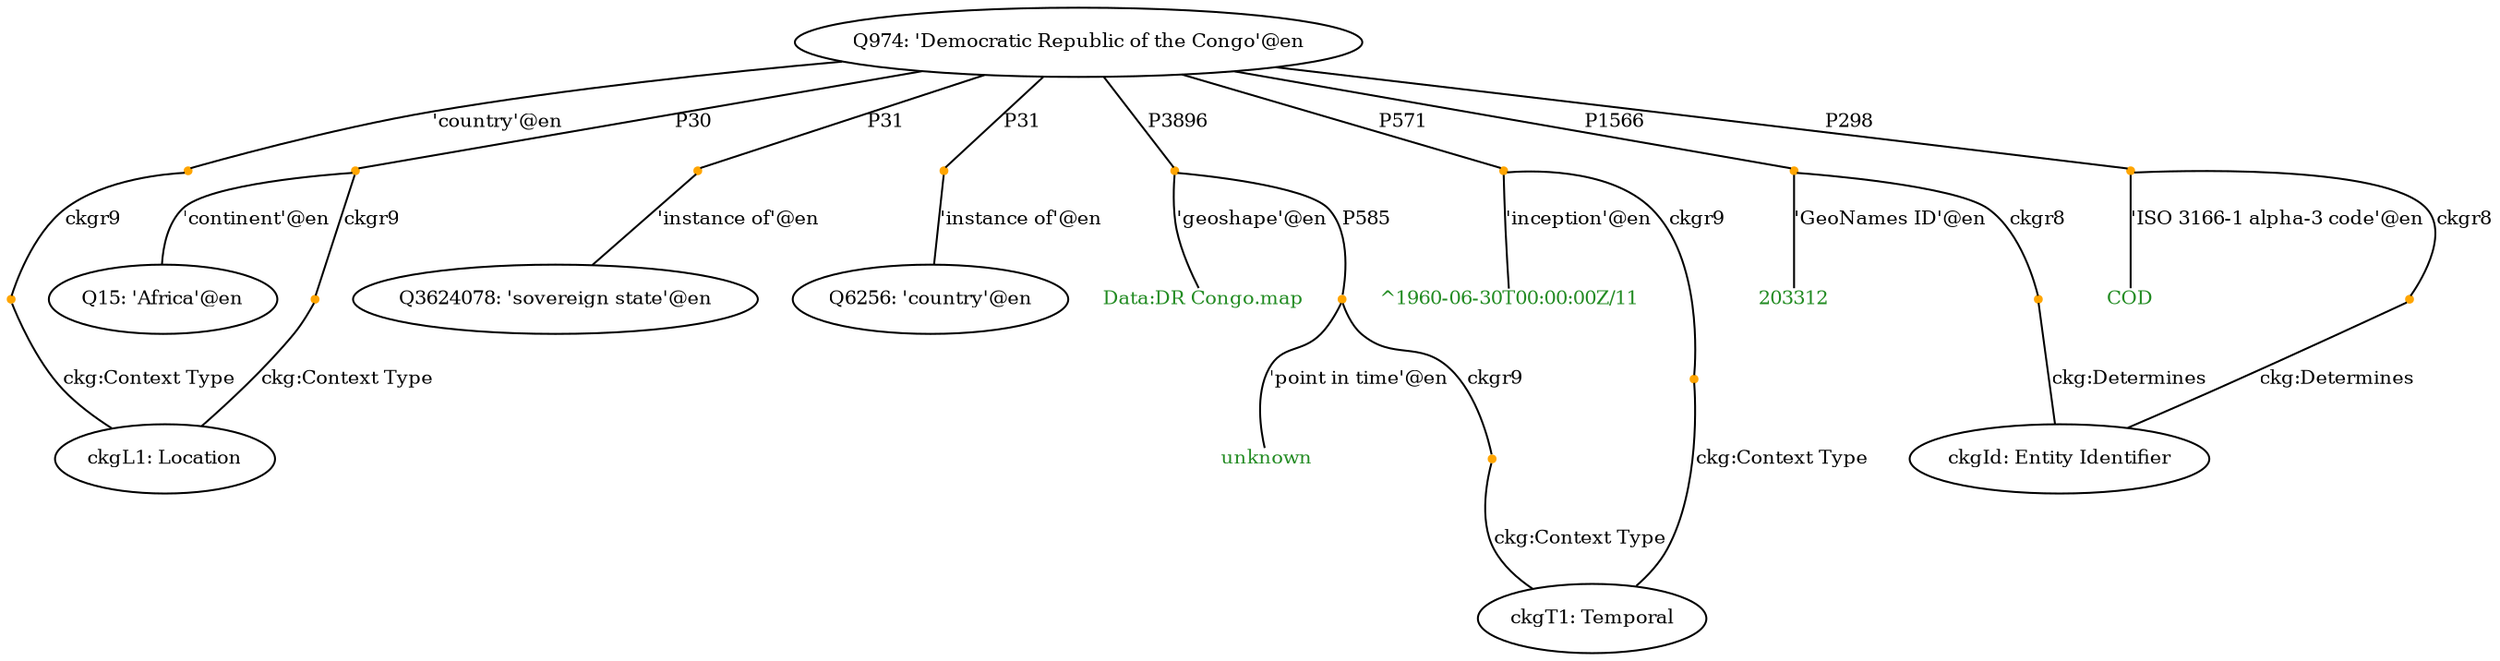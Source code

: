 strict graph "Congo-K0-Q974-all.tsv" {
	fontsize=20
	node [color="" fontcolor=black fontsize=10 shape=ellipse style=""]
	Q974 [label="Q974: 'Democratic Republic of the Congo'@en"]
	node [color="" fontcolor=black fontsize=10 shape=ellipse style=""]
	Q974 [label="Q974: 'Democratic Republic of the Congo'@en"]
	node [color=orange fontsize=10 shape=point style=filled]
	"Q974-P17-Q974-c1df9d0e-0" [label=""]
	edge [fontsize=10]
	Q974 -- "Q974-P17-Q974-c1df9d0e-0" [label=P17]
	"Q974-P17-Q974-c1df9d0e-0" -- Q974 [label="'country'@en"]
	node [color="" fontcolor=black fontsize=10 shape=ellipse style=""]
	Q974 [label="Q974: 'Democratic Republic of the Congo'@en"]
	node [color="" fontcolor=black fontsize=10 shape=ellipse style=""]
	Q15 [label="Q15: 'Africa'@en"]
	node [color=orange fontsize=10 shape=point style=filled]
	"Q974-P30-Q15-71d5f7ad-0" [label=""]
	edge [fontsize=10]
	Q974 -- "Q974-P30-Q15-71d5f7ad-0" [label=P30]
	"Q974-P30-Q15-71d5f7ad-0" -- Q15 [label="'continent'@en"]
	node [color="" fontcolor=black fontsize=10 shape=ellipse style=""]
	Q974 [label="Q974: 'Democratic Republic of the Congo'@en"]
	node [color="" fontcolor=black fontsize=10 shape=ellipse style=""]
	Q3624078 [label="Q3624078: 'sovereign state'@en"]
	node [color=orange fontsize=10 shape=point style=filled]
	"Q974-P31-Q3624078-07f99e15-0" [label=""]
	edge [fontsize=10]
	Q974 -- "Q974-P31-Q3624078-07f99e15-0" [label=P31]
	"Q974-P31-Q3624078-07f99e15-0" -- Q3624078 [label="'instance of'@en"]
	node [color="" fontcolor=black fontsize=10 shape=ellipse style=""]
	Q974 [label="Q974: 'Democratic Republic of the Congo'@en"]
	node [color="" fontcolor=black fontsize=10 shape=ellipse style=""]
	Q6256 [label="Q6256: 'country'@en"]
	node [color=orange fontsize=10 shape=point style=filled]
	"Q974-P31-Q6256-63e9d026-0" [label=""]
	edge [fontsize=10]
	Q974 -- "Q974-P31-Q6256-63e9d026-0" [label=P31]
	"Q974-P31-Q6256-63e9d026-0" -- Q6256 [label="'instance of'@en"]
	node [color="" fontcolor=black fontsize=10 shape=ellipse style=""]
	Q974 [label="Q974: 'Democratic Republic of the Congo'@en"]
	node [color="" fontcolor=forestgreen fontsize=10 shape=plain style=""]
	"Q974-P3896-98cc94-eb023aa9-0Data_DR Congo.map" [label="Data:DR Congo.map"]
	node [color=orange fontsize=10 shape=point style=filled]
	"Q974-P3896-98cc94-eb023aa9-0" [label=""]
	edge [fontsize=10]
	Q974 -- "Q974-P3896-98cc94-eb023aa9-0" [label=P3896]
	"Q974-P3896-98cc94-eb023aa9-0" -- "Q974-P3896-98cc94-eb023aa9-0Data_DR Congo.map" [label="'geoshape'@en"]
	node [color="" fontcolor=black fontsize=10 shape=ellipse style=""]
	Q974 [label="Q974: 'Democratic Republic of the Congo'@en"]
	node [color="" fontcolor=forestgreen fontsize=10 shape=plain style=""]
	"Q974-P571-938147-2440b1f8-0^1960-06-30T00_00_00Z/11" [label="^1960-06-30T00:00:00Z/11"]
	node [color=orange fontsize=10 shape=point style=filled]
	"Q974-P571-938147-2440b1f8-0" [label=""]
	edge [fontsize=10]
	Q974 -- "Q974-P571-938147-2440b1f8-0" [label=P571]
	"Q974-P571-938147-2440b1f8-0" -- "Q974-P571-938147-2440b1f8-0^1960-06-30T00_00_00Z/11" [label="'inception'@en"]
	node [color=orange fontsize=10 shape=point style=filled]
	"Q974-P17-Q974-c1df9d0e-0" [label=""]
	node [color="" fontcolor=black fontsize=10 shape=ellipse style=""]
	ckgL1 [label="ckgL1: Location"]
	node [color=orange fontsize=10 shape=point style=filled]
	"Q974-P17-Q974-c1df9d0e-0-P17" [label=""]
	edge [fontsize=10]
	"Q974-P17-Q974-c1df9d0e-0" -- "Q974-P17-Q974-c1df9d0e-0-P17" [label=ckgr9]
	"Q974-P17-Q974-c1df9d0e-0-P17" -- ckgL1 [label="ckg:Context Type"]
	node [color=orange fontsize=10 shape=point style=filled]
	"Q974-P30-Q15-71d5f7ad-0" [label=""]
	node [color="" fontcolor=black fontsize=10 shape=ellipse style=""]
	ckgL1 [label="ckgL1: Location"]
	node [color=orange fontsize=10 shape=point style=filled]
	"Q974-P30-Q15-71d5f7ad-0-P30" [label=""]
	edge [fontsize=10]
	"Q974-P30-Q15-71d5f7ad-0" -- "Q974-P30-Q15-71d5f7ad-0-P30" [label=ckgr9]
	"Q974-P30-Q15-71d5f7ad-0-P30" -- ckgL1 [label="ckg:Context Type"]
	node [color=orange fontsize=10 shape=point style=filled]
	"Q974-P3896-98cc94-eb023aa9-0" [label=""]
	node [color="" fontcolor=forestgreen fontsize=10 shape=plain style=""]
	"Q974-P3896-98cc94-eb023aa9-0-P585unknown" [label=unknown]
	node [color=orange fontsize=10 shape=point style=filled]
	"Q974-P3896-98cc94-eb023aa9-0-P585" [label=""]
	edge [fontsize=10]
	"Q974-P3896-98cc94-eb023aa9-0" -- "Q974-P3896-98cc94-eb023aa9-0-P585" [label=P585]
	"Q974-P3896-98cc94-eb023aa9-0-P585" -- "Q974-P3896-98cc94-eb023aa9-0-P585unknown" [label="'point in time'@en"]
	node [color=orange fontsize=10 shape=point style=filled]
	"Q974-P3896-98cc94-eb023aa9-0-P585" [label=""]
	node [color="" fontcolor=black fontsize=10 shape=ellipse style=""]
	ckgT1 [label="ckgT1: Temporal"]
	node [color=orange fontsize=10 shape=point style=filled]
	"Q974-P3896-98cc94-eb023aa9-0-P585-ckgT1" [label=""]
	edge [fontsize=10]
	"Q974-P3896-98cc94-eb023aa9-0-P585" -- "Q974-P3896-98cc94-eb023aa9-0-P585-ckgT1" [label=ckgr9]
	"Q974-P3896-98cc94-eb023aa9-0-P585-ckgT1" -- ckgT1 [label="ckg:Context Type"]
	node [color=orange fontsize=10 shape=point style=filled]
	"Q974-P571-938147-2440b1f8-0" [label=""]
	node [color="" fontcolor=black fontsize=10 shape=ellipse style=""]
	ckgT1 [label="ckgT1: Temporal"]
	node [color=orange fontsize=10 shape=point style=filled]
	"Q974-P571-938147-2440b1f8-0-P571" [label=""]
	edge [fontsize=10]
	"Q974-P571-938147-2440b1f8-0" -- "Q974-P571-938147-2440b1f8-0-P571" [label=ckgr9]
	"Q974-P571-938147-2440b1f8-0-P571" -- ckgT1 [label="ckg:Context Type"]
	node [color="" fontcolor=black fontsize=10 shape=ellipse style=""]
	Q974 [label="Q974: 'Democratic Republic of the Congo'@en"]
	node [color="" fontcolor=forestgreen fontsize=10 shape=plain style=""]
	"Q974-P1566-8ec5aa-8bc02dba-0203312" [label=203312]
	node [color=orange fontsize=10 shape=point style=filled]
	"Q974-P1566-8ec5aa-8bc02dba-0" [label=""]
	edge [fontsize=10]
	Q974 -- "Q974-P1566-8ec5aa-8bc02dba-0" [label=P1566]
	"Q974-P1566-8ec5aa-8bc02dba-0" -- "Q974-P1566-8ec5aa-8bc02dba-0203312" [label="'GeoNames ID'@en"]
	node [color=orange fontsize=10 shape=point style=filled]
	"Q974-P1566-8ec5aa-8bc02dba-0" [label=""]
	node [color="" fontcolor=black fontsize=10 shape=ellipse style=""]
	ckgId [label="ckgId: Entity Identifier"]
	node [color=orange fontsize=10 shape=point style=filled]
	"Q974-P1566-8ec5aa-8bc02dba-0-P1566" [label=""]
	edge [fontsize=10]
	"Q974-P1566-8ec5aa-8bc02dba-0" -- "Q974-P1566-8ec5aa-8bc02dba-0-P1566" [label=ckgr8]
	"Q974-P1566-8ec5aa-8bc02dba-0-P1566" -- ckgId [label="ckg:Determines"]
	node [color="" fontcolor=black fontsize=10 shape=ellipse style=""]
	Q974 [label="Q974: 'Democratic Republic of the Congo'@en"]
	node [color="" fontcolor=forestgreen fontsize=10 shape=plain style=""]
	"Q974-P1566-8ec5aa-8bc02dba-0203312" [label=203312]
	node [color=orange fontsize=10 shape=point style=filled]
	"Q974-P1566-8ec5aa-8bc02dba-0" [label=""]
	edge [fontsize=10]
	Q974 -- "Q974-P1566-8ec5aa-8bc02dba-0" [label=P1566]
	"Q974-P1566-8ec5aa-8bc02dba-0" -- "Q974-P1566-8ec5aa-8bc02dba-0203312" [label="'GeoNames ID'@en"]
	node [color=orange fontsize=10 shape=point style=filled]
	"Q974-P1566-8ec5aa-8bc02dba-0" [label=""]
	node [color="" fontcolor=black fontsize=10 shape=ellipse style=""]
	ckgId [label="ckgId: Entity Identifier"]
	node [color=orange fontsize=10 shape=point style=filled]
	"Q974-P1566-8ec5aa-8bc02dba-0-P1566" [label=""]
	edge [fontsize=10]
	"Q974-P1566-8ec5aa-8bc02dba-0" -- "Q974-P1566-8ec5aa-8bc02dba-0-P1566" [label=ckgr8]
	"Q974-P1566-8ec5aa-8bc02dba-0-P1566" -- ckgId [label="ckg:Determines"]
	node [color="" fontcolor=black fontsize=10 shape=ellipse style=""]
	Q974 [label="Q974: 'Democratic Republic of the Congo'@en"]
	node [color="" fontcolor=forestgreen fontsize=10 shape=plain style=""]
	"Q974-P298-7571fb-35b6152e-0COD" [label=COD]
	node [color=orange fontsize=10 shape=point style=filled]
	"Q974-P298-7571fb-35b6152e-0" [label=""]
	edge [fontsize=10]
	Q974 -- "Q974-P298-7571fb-35b6152e-0" [label=P298]
	"Q974-P298-7571fb-35b6152e-0" -- "Q974-P298-7571fb-35b6152e-0COD" [label="'ISO 3166-1 alpha-3 code'@en"]
	node [color=orange fontsize=10 shape=point style=filled]
	"Q974-P298-7571fb-35b6152e-0" [label=""]
	node [color="" fontcolor=black fontsize=10 shape=ellipse style=""]
	ckgId [label="ckgId: Entity Identifier"]
	node [color=orange fontsize=10 shape=point style=filled]
	"Q974-P298-7571fb-35b6152e-0-P298" [label=""]
	edge [fontsize=10]
	"Q974-P298-7571fb-35b6152e-0" -- "Q974-P298-7571fb-35b6152e-0-P298" [label=ckgr8]
	"Q974-P298-7571fb-35b6152e-0-P298" -- ckgId [label="ckg:Determines"]
	node [color="" fontcolor=black fontsize=10 shape=ellipse style=""]
	Q974 [label="Q974: 'Democratic Republic of the Congo'@en"]
	node [color="" fontcolor=forestgreen fontsize=10 shape=plain style=""]
	"Q974-P298-7571fb-35b6152e-0COD" [label=COD]
	node [color=orange fontsize=10 shape=point style=filled]
	"Q974-P298-7571fb-35b6152e-0" [label=""]
	edge [fontsize=10]
	Q974 -- "Q974-P298-7571fb-35b6152e-0" [label=P298]
	"Q974-P298-7571fb-35b6152e-0" -- "Q974-P298-7571fb-35b6152e-0COD" [label="'ISO 3166-1 alpha-3 code'@en"]
	node [color=orange fontsize=10 shape=point style=filled]
	"Q974-P298-7571fb-35b6152e-0" [label=""]
	node [color="" fontcolor=black fontsize=10 shape=ellipse style=""]
	ckgId [label="ckgId: Entity Identifier"]
	node [color=orange fontsize=10 shape=point style=filled]
	"Q974-P298-7571fb-35b6152e-0-P298" [label=""]
	edge [fontsize=10]
	"Q974-P298-7571fb-35b6152e-0" -- "Q974-P298-7571fb-35b6152e-0-P298" [label=ckgr8]
	"Q974-P298-7571fb-35b6152e-0-P298" -- ckgId [label="ckg:Determines"]
}
